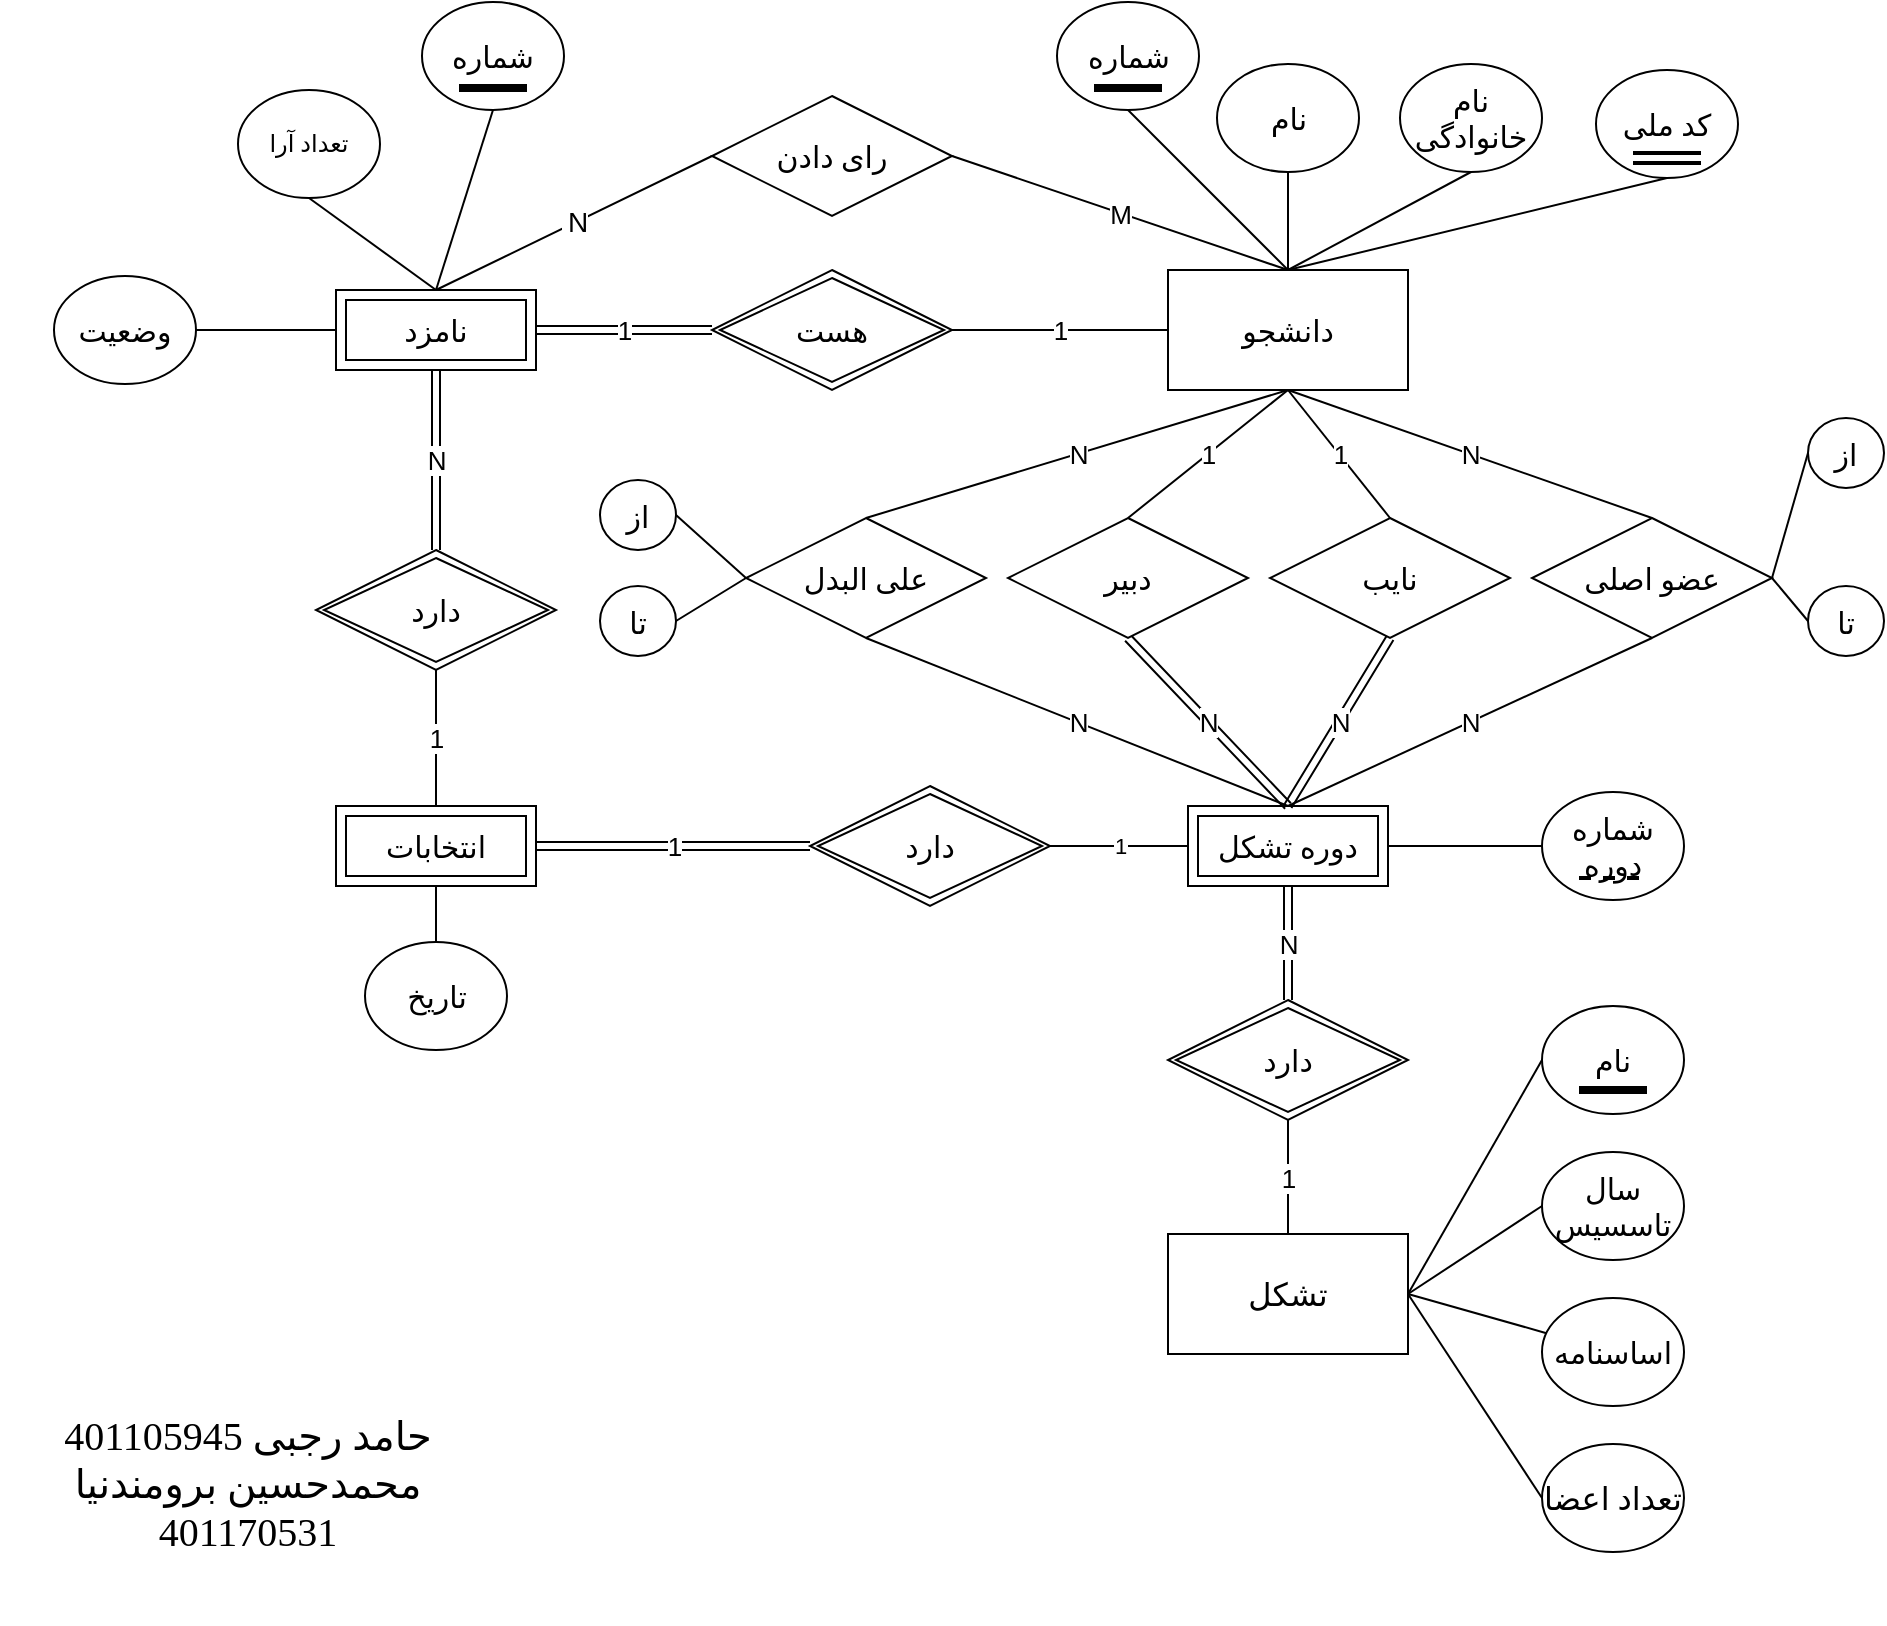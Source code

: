 <mxfile version="26.1.3">
  <diagram name="Page-1" id="GGIrioQauOY1us2RAe7l">
    <mxGraphModel dx="999" dy="651" grid="0" gridSize="10" guides="1" tooltips="1" connect="1" arrows="1" fold="1" page="1" pageScale="1" pageWidth="1100" pageHeight="850" math="0" shadow="0">
      <root>
        <mxCell id="0" />
        <mxCell id="1" parent="0" />
        <mxCell id="kKUS47om8AyqRbvvtfju-7" style="rounded=0;orthogonalLoop=1;jettySize=auto;html=1;exitX=1;exitY=0.5;exitDx=0;exitDy=0;entryX=0;entryY=0.5;entryDx=0;entryDy=0;endArrow=none;startFill=0;" parent="1" source="kKUS47om8AyqRbvvtfju-1" edge="1">
          <mxGeometry relative="1" as="geometry">
            <mxPoint x="625" y="668" as="targetPoint" />
          </mxGeometry>
        </mxCell>
        <mxCell id="kKUS47om8AyqRbvvtfju-8" style="rounded=0;orthogonalLoop=1;jettySize=auto;html=1;exitX=1;exitY=0.5;exitDx=0;exitDy=0;entryX=0;entryY=0.5;entryDx=0;entryDy=0;endArrow=none;startFill=0;" parent="1" source="kKUS47om8AyqRbvvtfju-1" target="kKUS47om8AyqRbvvtfju-4" edge="1">
          <mxGeometry relative="1" as="geometry" />
        </mxCell>
        <mxCell id="kKUS47om8AyqRbvvtfju-18" value="&lt;font style=&quot;font-size: 13px;&quot;&gt;1&lt;/font&gt;" style="edgeStyle=none;rounded=0;orthogonalLoop=1;jettySize=auto;html=1;exitX=0.5;exitY=0;exitDx=0;exitDy=0;entryX=0.5;entryY=1;entryDx=0;entryDy=0;strokeColor=default;align=center;verticalAlign=middle;fontFamily=Helvetica;fontSize=11;fontColor=default;labelBackgroundColor=default;startFill=0;endArrow=none;" parent="1" source="kKUS47om8AyqRbvvtfju-1" target="kKUS47om8AyqRbvvtfju-17" edge="1">
          <mxGeometry relative="1" as="geometry" />
        </mxCell>
        <mxCell id="kKUS47om8AyqRbvvtfju-29" style="edgeStyle=none;shape=connector;rounded=0;orthogonalLoop=1;jettySize=auto;html=1;exitX=1;exitY=0.5;exitDx=0;exitDy=0;entryX=0;entryY=0.5;entryDx=0;entryDy=0;strokeColor=default;align=center;verticalAlign=middle;fontFamily=Helvetica;fontSize=11;fontColor=default;labelBackgroundColor=default;startFill=0;endArrow=none;" parent="1" source="kKUS47om8AyqRbvvtfju-1" target="kKUS47om8AyqRbvvtfju-28" edge="1">
          <mxGeometry relative="1" as="geometry" />
        </mxCell>
        <mxCell id="kKUS47om8AyqRbvvtfju-30" style="edgeStyle=none;shape=connector;rounded=0;orthogonalLoop=1;jettySize=auto;html=1;exitX=1;exitY=0.5;exitDx=0;exitDy=0;strokeColor=default;align=center;verticalAlign=middle;fontFamily=Helvetica;fontSize=11;fontColor=default;labelBackgroundColor=default;startFill=0;endArrow=none;" parent="1" source="kKUS47om8AyqRbvvtfju-1" target="kKUS47om8AyqRbvvtfju-27" edge="1">
          <mxGeometry relative="1" as="geometry" />
        </mxCell>
        <mxCell id="kKUS47om8AyqRbvvtfju-31" style="edgeStyle=none;shape=connector;rounded=0;orthogonalLoop=1;jettySize=auto;html=1;exitX=1;exitY=0.5;exitDx=0;exitDy=0;entryX=0;entryY=0.5;entryDx=0;entryDy=0;strokeColor=default;align=center;verticalAlign=middle;fontFamily=Helvetica;fontSize=11;fontColor=default;labelBackgroundColor=default;startFill=0;endArrow=none;" parent="1" source="kKUS47om8AyqRbvvtfju-1" target="kKUS47om8AyqRbvvtfju-26" edge="1">
          <mxGeometry relative="1" as="geometry" />
        </mxCell>
        <mxCell id="kKUS47om8AyqRbvvtfju-1" value="&lt;font style=&quot;font-size: 16px;&quot; face=&quot;Amiri&quot;&gt;تشکل&lt;/font&gt;" style="rounded=0;whiteSpace=wrap;html=1;" parent="1" vertex="1">
          <mxGeometry x="622" y="638" width="120" height="60" as="geometry" />
        </mxCell>
        <mxCell id="kKUS47om8AyqRbvvtfju-4" value="&lt;font data-font-src=&quot;https://fonts.googleapis.com/css?family=Amiri&quot; face=&quot;Amiri&quot; style=&quot;font-size: 15px;&quot;&gt;نام&lt;/font&gt;" style="ellipse;whiteSpace=wrap;html=1;" parent="1" vertex="1">
          <mxGeometry x="809" y="524" width="71" height="54" as="geometry" />
        </mxCell>
        <mxCell id="kKUS47om8AyqRbvvtfju-19" value="&lt;font style=&quot;font-size: 13px;&quot;&gt;N&lt;/font&gt;" style="edgeStyle=none;shape=link;rounded=0;orthogonalLoop=1;jettySize=auto;html=1;exitX=0.5;exitY=1;exitDx=0;exitDy=0;entryX=0.5;entryY=0;entryDx=0;entryDy=0;strokeColor=default;align=center;verticalAlign=middle;fontFamily=Helvetica;fontSize=11;fontColor=default;labelBackgroundColor=default;startFill=0;endArrow=none;" parent="1" source="kKUS47om8AyqRbvvtfju-16" target="kKUS47om8AyqRbvvtfju-17" edge="1">
          <mxGeometry relative="1" as="geometry" />
        </mxCell>
        <mxCell id="kKUS47om8AyqRbvvtfju-33" style="edgeStyle=none;shape=connector;rounded=0;orthogonalLoop=1;jettySize=auto;html=1;exitX=1;exitY=0.5;exitDx=0;exitDy=0;entryX=0;entryY=0.5;entryDx=0;entryDy=0;strokeColor=default;align=center;verticalAlign=middle;fontFamily=Helvetica;fontSize=11;fontColor=default;labelBackgroundColor=default;startFill=0;endArrow=none;" parent="1" source="kKUS47om8AyqRbvvtfju-16" target="kKUS47om8AyqRbvvtfju-32" edge="1">
          <mxGeometry relative="1" as="geometry" />
        </mxCell>
        <mxCell id="RUD8C3D8xYWfz9FBeBZ--32" value="&lt;font style=&quot;font-size: 13px;&quot;&gt;N&lt;/font&gt;" style="edgeStyle=none;shape=connector;rounded=0;orthogonalLoop=1;jettySize=auto;html=1;exitX=0.5;exitY=0;exitDx=0;exitDy=0;entryX=0.5;entryY=1;entryDx=0;entryDy=0;strokeColor=default;align=center;verticalAlign=middle;fontFamily=Helvetica;fontSize=11;fontColor=default;labelBackgroundColor=default;startFill=0;endArrow=none;" parent="1" source="kKUS47om8AyqRbvvtfju-16" target="RUD8C3D8xYWfz9FBeBZ--15" edge="1">
          <mxGeometry relative="1" as="geometry" />
        </mxCell>
        <mxCell id="kKUS47om8AyqRbvvtfju-16" value="&lt;font style=&quot;font-size: 15px;&quot; face=&quot;Amiri&quot;&gt;دوره تشکل&lt;/font&gt;" style="shape=ext;margin=3;double=1;whiteSpace=wrap;html=1;align=center;fontFamily=Helvetica;fontSize=11;fontColor=default;labelBackgroundColor=default;" parent="1" vertex="1">
          <mxGeometry x="632" y="424" width="100" height="40" as="geometry" />
        </mxCell>
        <mxCell id="kKUS47om8AyqRbvvtfju-17" value="&lt;font face=&quot;Amiri&quot; style=&quot;font-size: 15px;&quot; data-font-src=&quot;https://fonts.googleapis.com/css?family=Amiri&quot;&gt;دارد&lt;/font&gt;" style="shape=rhombus;double=1;perimeter=rhombusPerimeter;whiteSpace=wrap;html=1;align=center;fontFamily=Helvetica;fontSize=11;fontColor=default;labelBackgroundColor=default;" parent="1" vertex="1">
          <mxGeometry x="622" y="521" width="120" height="60" as="geometry" />
        </mxCell>
        <mxCell id="kKUS47om8AyqRbvvtfju-26" value="&lt;font data-font-src=&quot;https://fonts.googleapis.com/css?family=Amiri&quot; face=&quot;Amiri&quot; style=&quot;font-size: 16px;&quot;&gt;تعداد اعضا&lt;/font&gt;" style="ellipse;whiteSpace=wrap;html=1;" parent="1" vertex="1">
          <mxGeometry x="809" y="743" width="71" height="54" as="geometry" />
        </mxCell>
        <mxCell id="kKUS47om8AyqRbvvtfju-27" value="&lt;font data-font-src=&quot;https://fonts.googleapis.com/css?family=Amiri&quot; face=&quot;Amiri&quot; style=&quot;font-size: 15px;&quot;&gt;اساسنامه&lt;/font&gt;" style="ellipse;whiteSpace=wrap;html=1;" parent="1" vertex="1">
          <mxGeometry x="809" y="670" width="71" height="54" as="geometry" />
        </mxCell>
        <mxCell id="kKUS47om8AyqRbvvtfju-28" value="&lt;font data-font-src=&quot;https://fonts.googleapis.com/css?family=Amiri&quot; face=&quot;Amiri&quot; style=&quot;font-size: 15px;&quot;&gt;سال تاسسیس&lt;/font&gt;" style="ellipse;whiteSpace=wrap;html=1;" parent="1" vertex="1">
          <mxGeometry x="809" y="597" width="71" height="54" as="geometry" />
        </mxCell>
        <mxCell id="kKUS47om8AyqRbvvtfju-32" value="&lt;font style=&quot;font-size: 15px;&quot; face=&quot;Amiri&quot;&gt;شماره دوره&lt;/font&gt;" style="ellipse;whiteSpace=wrap;html=1;" parent="1" vertex="1">
          <mxGeometry x="809" y="417" width="71" height="54" as="geometry" />
        </mxCell>
        <mxCell id="RUD8C3D8xYWfz9FBeBZ--3" value="1" style="edgeStyle=none;rounded=0;orthogonalLoop=1;jettySize=auto;html=1;exitX=1;exitY=0.5;exitDx=0;exitDy=0;entryX=0;entryY=0.5;entryDx=0;entryDy=0;strokeColor=default;align=center;verticalAlign=middle;fontFamily=Helvetica;fontSize=11;fontColor=default;labelBackgroundColor=default;startFill=0;endArrow=none;" parent="1" source="kKUS47om8AyqRbvvtfju-35" target="kKUS47om8AyqRbvvtfju-16" edge="1">
          <mxGeometry relative="1" as="geometry" />
        </mxCell>
        <mxCell id="kKUS47om8AyqRbvvtfju-35" value="&lt;font style=&quot;font-size: 15px;&quot; data-font-src=&quot;https://fonts.googleapis.com/css?family=Amiri&quot; face=&quot;Amiri&quot;&gt;دارد&lt;/font&gt;" style="shape=rhombus;double=1;perimeter=rhombusPerimeter;whiteSpace=wrap;html=1;align=center;fontFamily=Helvetica;fontSize=11;fontColor=default;labelBackgroundColor=default;" parent="1" vertex="1">
          <mxGeometry x="443" y="414" width="120" height="60" as="geometry" />
        </mxCell>
        <mxCell id="-aw7aVhJV9E8IO7hgwCG-19" value="&lt;font style=&quot;font-size: 13px;&quot;&gt;1&lt;/font&gt;" style="edgeStyle=none;shape=link;rounded=0;orthogonalLoop=1;jettySize=auto;html=1;exitX=1;exitY=0.5;exitDx=0;exitDy=0;entryX=0;entryY=0.5;entryDx=0;entryDy=0;strokeColor=default;align=center;verticalAlign=middle;fontFamily=Helvetica;fontSize=11;fontColor=default;labelBackgroundColor=default;startFill=0;endArrow=none;" parent="1" source="kKUS47om8AyqRbvvtfju-36" target="kKUS47om8AyqRbvvtfju-35" edge="1">
          <mxGeometry relative="1" as="geometry" />
        </mxCell>
        <mxCell id="kKUS47om8AyqRbvvtfju-36" value="&lt;font data-font-src=&quot;https://fonts.googleapis.com/css?family=Amiri&quot; face=&quot;Amiri&quot; style=&quot;font-size: 15px;&quot;&gt;انتخابات&lt;/font&gt;" style="shape=ext;margin=3;double=1;whiteSpace=wrap;html=1;align=center;fontFamily=Helvetica;fontSize=11;fontColor=default;labelBackgroundColor=default;" parent="1" vertex="1">
          <mxGeometry x="206" y="424" width="100" height="40" as="geometry" />
        </mxCell>
        <mxCell id="-aw7aVhJV9E8IO7hgwCG-20" style="edgeStyle=none;shape=connector;rounded=0;orthogonalLoop=1;jettySize=auto;html=1;exitX=0.5;exitY=0;exitDx=0;exitDy=0;entryX=0.5;entryY=1;entryDx=0;entryDy=0;strokeColor=default;align=center;verticalAlign=middle;fontFamily=Helvetica;fontSize=11;fontColor=default;labelBackgroundColor=default;startFill=0;endArrow=none;" parent="1" source="RUD8C3D8xYWfz9FBeBZ--4" target="kKUS47om8AyqRbvvtfju-36" edge="1">
          <mxGeometry relative="1" as="geometry" />
        </mxCell>
        <mxCell id="RUD8C3D8xYWfz9FBeBZ--4" value="&lt;font style=&quot;font-size: 15px;&quot; face=&quot;Amiri&quot;&gt;تاریخ&lt;/font&gt;" style="ellipse;whiteSpace=wrap;html=1;" parent="1" vertex="1">
          <mxGeometry x="220.5" y="492" width="71" height="54" as="geometry" />
        </mxCell>
        <mxCell id="RUD8C3D8xYWfz9FBeBZ--20" style="edgeStyle=none;shape=connector;rounded=0;orthogonalLoop=1;jettySize=auto;html=1;exitX=0.5;exitY=0;exitDx=0;exitDy=0;entryX=0.5;entryY=1;entryDx=0;entryDy=0;strokeColor=default;align=center;verticalAlign=middle;fontFamily=Helvetica;fontSize=11;fontColor=default;labelBackgroundColor=default;startFill=0;endArrow=none;" parent="1" source="RUD8C3D8xYWfz9FBeBZ--7" target="RUD8C3D8xYWfz9FBeBZ--9" edge="1">
          <mxGeometry relative="1" as="geometry" />
        </mxCell>
        <mxCell id="RUD8C3D8xYWfz9FBeBZ--21" style="edgeStyle=none;shape=connector;rounded=0;orthogonalLoop=1;jettySize=auto;html=1;exitX=0.5;exitY=0;exitDx=0;exitDy=0;entryX=0.5;entryY=1;entryDx=0;entryDy=0;strokeColor=default;align=center;verticalAlign=middle;fontFamily=Helvetica;fontSize=11;fontColor=default;labelBackgroundColor=default;startFill=0;endArrow=none;" parent="1" source="RUD8C3D8xYWfz9FBeBZ--7" target="RUD8C3D8xYWfz9FBeBZ--8" edge="1">
          <mxGeometry relative="1" as="geometry" />
        </mxCell>
        <mxCell id="RUD8C3D8xYWfz9FBeBZ--24" value="&lt;font style=&quot;font-size: 13px;&quot;&gt;1&lt;/font&gt;" style="edgeStyle=none;shape=connector;rounded=0;orthogonalLoop=1;jettySize=auto;html=1;exitX=0.5;exitY=1;exitDx=0;exitDy=0;entryX=0.5;entryY=0;entryDx=0;entryDy=0;strokeColor=default;align=center;verticalAlign=middle;fontFamily=Helvetica;fontSize=11;fontColor=default;labelBackgroundColor=default;startFill=0;endArrow=none;" parent="1" source="RUD8C3D8xYWfz9FBeBZ--7" target="RUD8C3D8xYWfz9FBeBZ--16" edge="1">
          <mxGeometry relative="1" as="geometry" />
        </mxCell>
        <mxCell id="RUD8C3D8xYWfz9FBeBZ--27" value="&lt;font style=&quot;font-size: 13px;&quot;&gt;1&lt;/font&gt;" style="edgeStyle=none;shape=connector;rounded=0;orthogonalLoop=1;jettySize=auto;html=1;exitX=0.5;exitY=1;exitDx=0;exitDy=0;entryX=0.5;entryY=0;entryDx=0;entryDy=0;strokeColor=default;align=center;verticalAlign=middle;fontFamily=Helvetica;fontSize=11;fontColor=default;labelBackgroundColor=default;startFill=0;endArrow=none;" parent="1" source="RUD8C3D8xYWfz9FBeBZ--7" target="RUD8C3D8xYWfz9FBeBZ--17" edge="1">
          <mxGeometry relative="1" as="geometry" />
        </mxCell>
        <mxCell id="RUD8C3D8xYWfz9FBeBZ--31" value="&lt;font style=&quot;font-size: 13px;&quot;&gt;N&lt;/font&gt;" style="edgeStyle=none;shape=connector;rounded=0;orthogonalLoop=1;jettySize=auto;html=1;exitX=0.5;exitY=1;exitDx=0;exitDy=0;entryX=0.5;entryY=0;entryDx=0;entryDy=0;strokeColor=default;align=center;verticalAlign=middle;fontFamily=Helvetica;fontSize=11;fontColor=default;labelBackgroundColor=default;startFill=0;endArrow=none;" parent="1" source="RUD8C3D8xYWfz9FBeBZ--7" target="RUD8C3D8xYWfz9FBeBZ--15" edge="1">
          <mxGeometry relative="1" as="geometry" />
        </mxCell>
        <mxCell id="RUD8C3D8xYWfz9FBeBZ--42" style="edgeStyle=none;shape=connector;rounded=0;orthogonalLoop=1;jettySize=auto;html=1;exitX=0.5;exitY=0;exitDx=0;exitDy=0;entryX=0.5;entryY=1;entryDx=0;entryDy=0;strokeColor=default;align=center;verticalAlign=middle;fontFamily=Helvetica;fontSize=11;fontColor=default;labelBackgroundColor=default;startFill=0;endArrow=none;" parent="1" source="RUD8C3D8xYWfz9FBeBZ--7" target="RUD8C3D8xYWfz9FBeBZ--40" edge="1">
          <mxGeometry relative="1" as="geometry" />
        </mxCell>
        <mxCell id="-aw7aVhJV9E8IO7hgwCG-41" value="&lt;font style=&quot;font-size: 13px;&quot;&gt;M&lt;/font&gt;" style="edgeStyle=none;shape=connector;rounded=0;orthogonalLoop=1;jettySize=auto;html=1;exitX=0.5;exitY=0;exitDx=0;exitDy=0;entryX=1;entryY=0.5;entryDx=0;entryDy=0;strokeColor=default;align=center;verticalAlign=middle;fontFamily=Helvetica;fontSize=11;fontColor=default;labelBackgroundColor=default;startFill=0;endArrow=none;" parent="1" source="RUD8C3D8xYWfz9FBeBZ--7" target="-aw7aVhJV9E8IO7hgwCG-39" edge="1">
          <mxGeometry relative="1" as="geometry" />
        </mxCell>
        <mxCell id="RUD8C3D8xYWfz9FBeBZ--7" value="&lt;font style=&quot;font-size: 15px;&quot; data-font-src=&quot;https://fonts.googleapis.com/css?family=Amiri&quot; face=&quot;Amiri&quot;&gt;دانشجو&lt;/font&gt;" style="rounded=0;whiteSpace=wrap;html=1;fontFamily=Helvetica;fontSize=11;fontColor=default;labelBackgroundColor=default;" parent="1" vertex="1">
          <mxGeometry x="622" y="156" width="120" height="60" as="geometry" />
        </mxCell>
        <mxCell id="RUD8C3D8xYWfz9FBeBZ--8" value="&lt;font style=&quot;font-size: 15px;&quot; face=&quot;Amiri&quot;&gt;شماره&lt;/font&gt;" style="ellipse;whiteSpace=wrap;html=1;" parent="1" vertex="1">
          <mxGeometry x="566.5" y="22" width="71" height="54" as="geometry" />
        </mxCell>
        <mxCell id="RUD8C3D8xYWfz9FBeBZ--9" value="&lt;font style=&quot;font-size: 15px;&quot; face=&quot;Amiri&quot;&gt;نام خانوادگی&lt;/font&gt;" style="ellipse;whiteSpace=wrap;html=1;" parent="1" vertex="1">
          <mxGeometry x="738" y="53" width="71" height="54" as="geometry" />
        </mxCell>
        <mxCell id="RUD8C3D8xYWfz9FBeBZ--19" style="edgeStyle=none;shape=connector;rounded=0;orthogonalLoop=1;jettySize=auto;html=1;exitX=0.5;exitY=1;exitDx=0;exitDy=0;entryX=0.5;entryY=0;entryDx=0;entryDy=0;strokeColor=default;align=center;verticalAlign=middle;fontFamily=Helvetica;fontSize=11;fontColor=default;labelBackgroundColor=default;startFill=0;endArrow=none;" parent="1" source="RUD8C3D8xYWfz9FBeBZ--10" target="RUD8C3D8xYWfz9FBeBZ--7" edge="1">
          <mxGeometry relative="1" as="geometry" />
        </mxCell>
        <mxCell id="RUD8C3D8xYWfz9FBeBZ--10" value="&lt;font data-font-src=&quot;https://fonts.googleapis.com/css?family=Amiri&quot; face=&quot;Amiri&quot; style=&quot;font-size: 15px;&quot;&gt;نام&lt;/font&gt;" style="ellipse;whiteSpace=wrap;html=1;" parent="1" vertex="1">
          <mxGeometry x="646.5" y="53" width="71" height="54" as="geometry" />
        </mxCell>
        <mxCell id="-aw7aVhJV9E8IO7hgwCG-10" style="rounded=0;orthogonalLoop=1;jettySize=auto;html=1;exitX=0;exitY=0.5;exitDx=0;exitDy=0;entryX=1;entryY=0.5;entryDx=0;entryDy=0;endArrow=none;startFill=0;" parent="1" source="RUD8C3D8xYWfz9FBeBZ--15" target="-aw7aVhJV9E8IO7hgwCG-7" edge="1">
          <mxGeometry relative="1" as="geometry" />
        </mxCell>
        <mxCell id="-aw7aVhJV9E8IO7hgwCG-11" style="edgeStyle=none;shape=connector;rounded=0;orthogonalLoop=1;jettySize=auto;html=1;exitX=0;exitY=0.5;exitDx=0;exitDy=0;entryX=1;entryY=0.5;entryDx=0;entryDy=0;strokeColor=default;align=center;verticalAlign=middle;fontFamily=Helvetica;fontSize=11;fontColor=default;labelBackgroundColor=default;startFill=0;endArrow=none;" parent="1" source="RUD8C3D8xYWfz9FBeBZ--15" target="-aw7aVhJV9E8IO7hgwCG-6" edge="1">
          <mxGeometry relative="1" as="geometry" />
        </mxCell>
        <mxCell id="RUD8C3D8xYWfz9FBeBZ--15" value="&lt;font style=&quot;font-size: 15px;&quot; data-font-src=&quot;https://fonts.googleapis.com/css?family=Amiri&quot; face=&quot;Amiri&quot;&gt;علی البدل&lt;/font&gt;" style="shape=rhombus;perimeter=rhombusPerimeter;whiteSpace=wrap;html=1;align=center;fontFamily=Helvetica;fontSize=11;fontColor=default;labelBackgroundColor=default;" parent="1" vertex="1">
          <mxGeometry x="411" y="280" width="120" height="60" as="geometry" />
        </mxCell>
        <mxCell id="RUD8C3D8xYWfz9FBeBZ--26" value="&lt;font style=&quot;font-size: 13px;&quot;&gt;N&lt;/font&gt;" style="edgeStyle=none;shape=link;rounded=0;orthogonalLoop=1;jettySize=auto;html=1;exitX=0.5;exitY=1;exitDx=0;exitDy=0;entryX=0.5;entryY=0;entryDx=0;entryDy=0;strokeColor=default;align=center;verticalAlign=middle;fontFamily=Helvetica;fontSize=11;fontColor=default;labelBackgroundColor=default;startFill=0;endArrow=none;" parent="1" source="RUD8C3D8xYWfz9FBeBZ--16" target="kKUS47om8AyqRbvvtfju-16" edge="1">
          <mxGeometry relative="1" as="geometry" />
        </mxCell>
        <mxCell id="RUD8C3D8xYWfz9FBeBZ--16" value="&lt;font style=&quot;font-size: 15px;&quot; data-font-src=&quot;https://fonts.googleapis.com/css?family=Amiri&quot; face=&quot;Amiri&quot;&gt;دبیر&lt;/font&gt;" style="shape=rhombus;perimeter=rhombusPerimeter;whiteSpace=wrap;html=1;align=center;fontFamily=Helvetica;fontSize=11;fontColor=default;labelBackgroundColor=default;" parent="1" vertex="1">
          <mxGeometry x="542" y="280" width="120" height="60" as="geometry" />
        </mxCell>
        <mxCell id="RUD8C3D8xYWfz9FBeBZ--25" value="&lt;font style=&quot;font-size: 13px;&quot;&gt;N&lt;/font&gt;" style="edgeStyle=none;shape=link;rounded=0;orthogonalLoop=1;jettySize=auto;html=1;exitX=0.5;exitY=1;exitDx=0;exitDy=0;entryX=0.5;entryY=0;entryDx=0;entryDy=0;strokeColor=default;align=center;verticalAlign=middle;fontFamily=Helvetica;fontSize=11;fontColor=default;labelBackgroundColor=default;startFill=0;endArrow=none;" parent="1" source="RUD8C3D8xYWfz9FBeBZ--17" target="kKUS47om8AyqRbvvtfju-16" edge="1">
          <mxGeometry relative="1" as="geometry" />
        </mxCell>
        <mxCell id="RUD8C3D8xYWfz9FBeBZ--17" value="&lt;font style=&quot;font-size: 15px;&quot; data-font-src=&quot;https://fonts.googleapis.com/css?family=Amiri&quot; face=&quot;Amiri&quot;&gt;نایب&lt;/font&gt;" style="shape=rhombus;perimeter=rhombusPerimeter;whiteSpace=wrap;html=1;align=center;fontFamily=Helvetica;fontSize=11;fontColor=default;labelBackgroundColor=default;" parent="1" vertex="1">
          <mxGeometry x="673" y="280" width="120" height="60" as="geometry" />
        </mxCell>
        <mxCell id="RUD8C3D8xYWfz9FBeBZ--29" value="&lt;font style=&quot;font-size: 13px;&quot;&gt;N&lt;/font&gt;" style="edgeStyle=none;shape=connector;rounded=0;orthogonalLoop=1;jettySize=auto;html=1;exitX=0.5;exitY=1;exitDx=0;exitDy=0;entryX=0.5;entryY=0;entryDx=0;entryDy=0;strokeColor=default;align=center;verticalAlign=middle;fontFamily=Helvetica;fontSize=11;fontColor=default;labelBackgroundColor=default;startFill=0;endArrow=none;" parent="1" source="RUD8C3D8xYWfz9FBeBZ--18" target="kKUS47om8AyqRbvvtfju-16" edge="1">
          <mxGeometry relative="1" as="geometry" />
        </mxCell>
        <mxCell id="RUD8C3D8xYWfz9FBeBZ--30" value="&lt;font style=&quot;font-size: 13px;&quot;&gt;N&lt;/font&gt;" style="edgeStyle=none;shape=connector;rounded=0;orthogonalLoop=1;jettySize=auto;html=1;exitX=0.5;exitY=0;exitDx=0;exitDy=0;entryX=0.5;entryY=1;entryDx=0;entryDy=0;strokeColor=default;align=center;verticalAlign=middle;fontFamily=Helvetica;fontSize=11;fontColor=default;labelBackgroundColor=default;startFill=0;endArrow=none;" parent="1" source="RUD8C3D8xYWfz9FBeBZ--18" target="RUD8C3D8xYWfz9FBeBZ--7" edge="1">
          <mxGeometry relative="1" as="geometry" />
        </mxCell>
        <mxCell id="-aw7aVhJV9E8IO7hgwCG-12" style="edgeStyle=none;shape=connector;rounded=0;orthogonalLoop=1;jettySize=auto;html=1;exitX=1;exitY=0.5;exitDx=0;exitDy=0;entryX=0;entryY=0.5;entryDx=0;entryDy=0;strokeColor=default;align=center;verticalAlign=middle;fontFamily=Helvetica;fontSize=11;fontColor=default;labelBackgroundColor=default;startFill=0;endArrow=none;" parent="1" source="RUD8C3D8xYWfz9FBeBZ--18" target="-aw7aVhJV9E8IO7hgwCG-8" edge="1">
          <mxGeometry relative="1" as="geometry" />
        </mxCell>
        <mxCell id="-aw7aVhJV9E8IO7hgwCG-13" style="edgeStyle=none;shape=connector;rounded=0;orthogonalLoop=1;jettySize=auto;html=1;exitX=1;exitY=0.5;exitDx=0;exitDy=0;entryX=0;entryY=0.5;entryDx=0;entryDy=0;strokeColor=default;align=center;verticalAlign=middle;fontFamily=Helvetica;fontSize=11;fontColor=default;labelBackgroundColor=default;startFill=0;endArrow=none;" parent="1" source="RUD8C3D8xYWfz9FBeBZ--18" target="-aw7aVhJV9E8IO7hgwCG-9" edge="1">
          <mxGeometry relative="1" as="geometry" />
        </mxCell>
        <mxCell id="RUD8C3D8xYWfz9FBeBZ--18" value="&lt;font data-font-src=&quot;https://fonts.googleapis.com/css?family=Amiri&quot; face=&quot;Amiri&quot; style=&quot;font-size: 15px;&quot;&gt;عضو اصلی&lt;/font&gt;" style="shape=rhombus;perimeter=rhombusPerimeter;whiteSpace=wrap;html=1;align=center;fontFamily=Helvetica;fontSize=11;fontColor=default;labelBackgroundColor=default;" parent="1" vertex="1">
          <mxGeometry x="804" y="280" width="120" height="60" as="geometry" />
        </mxCell>
        <mxCell id="RUD8C3D8xYWfz9FBeBZ--37" value="" style="endArrow=none;html=1;rounded=0;strokeColor=default;align=center;verticalAlign=middle;fontFamily=Helvetica;fontSize=11;fontColor=default;labelBackgroundColor=default;strokeWidth=4;" parent="1" edge="1">
          <mxGeometry width="50" height="50" relative="1" as="geometry">
            <mxPoint x="827.5" y="566" as="sourcePoint" />
            <mxPoint x="861.5" y="566" as="targetPoint" />
          </mxGeometry>
        </mxCell>
        <mxCell id="RUD8C3D8xYWfz9FBeBZ--38" value="" style="endArrow=none;html=1;rounded=0;strokeColor=default;align=center;verticalAlign=middle;fontFamily=Helvetica;fontSize=11;fontColor=default;labelBackgroundColor=default;strokeWidth=4;" parent="1" edge="1">
          <mxGeometry width="50" height="50" relative="1" as="geometry">
            <mxPoint x="585" y="65" as="sourcePoint" />
            <mxPoint x="619" y="65" as="targetPoint" />
          </mxGeometry>
        </mxCell>
        <mxCell id="RUD8C3D8xYWfz9FBeBZ--39" value="" style="endArrow=none;html=1;rounded=0;strokeColor=default;align=center;verticalAlign=middle;fontFamily=Helvetica;fontSize=11;fontColor=default;labelBackgroundColor=default;strokeWidth=2;dashed=1;" parent="1" edge="1">
          <mxGeometry width="50" height="50" relative="1" as="geometry">
            <mxPoint x="827.5" y="460" as="sourcePoint" />
            <mxPoint x="861.5" y="460" as="targetPoint" />
          </mxGeometry>
        </mxCell>
        <mxCell id="RUD8C3D8xYWfz9FBeBZ--40" value="&lt;font style=&quot;font-size: 15px;&quot; face=&quot;Amiri&quot;&gt;کد ملی&lt;/font&gt;" style="ellipse;whiteSpace=wrap;html=1;" parent="1" vertex="1">
          <mxGeometry x="836" y="56" width="71" height="54" as="geometry" />
        </mxCell>
        <mxCell id="RUD8C3D8xYWfz9FBeBZ--43" value="" style="endArrow=none;html=1;rounded=0;strokeColor=default;align=center;verticalAlign=middle;fontFamily=Helvetica;fontSize=11;fontColor=default;labelBackgroundColor=default;strokeWidth=2;shape=link;" parent="1" edge="1">
          <mxGeometry width="50" height="50" relative="1" as="geometry">
            <mxPoint x="854.5" y="100" as="sourcePoint" />
            <mxPoint x="888.5" y="100" as="targetPoint" />
          </mxGeometry>
        </mxCell>
        <mxCell id="-aw7aVhJV9E8IO7hgwCG-6" value="&lt;font style=&quot;font-size: 15px;&quot; face=&quot;Amiri&quot;&gt;از&lt;/font&gt;" style="ellipse;whiteSpace=wrap;html=1;" parent="1" vertex="1">
          <mxGeometry x="338" y="261" width="38" height="35" as="geometry" />
        </mxCell>
        <mxCell id="-aw7aVhJV9E8IO7hgwCG-7" value="&lt;font style=&quot;font-size: 15px;&quot; face=&quot;Amiri&quot;&gt;تا&lt;/font&gt;" style="ellipse;whiteSpace=wrap;html=1;" parent="1" vertex="1">
          <mxGeometry x="338" y="314" width="38" height="35" as="geometry" />
        </mxCell>
        <mxCell id="-aw7aVhJV9E8IO7hgwCG-8" value="&lt;font style=&quot;font-size: 15px;&quot; face=&quot;Amiri&quot;&gt;تا&lt;/font&gt;" style="ellipse;whiteSpace=wrap;html=1;" parent="1" vertex="1">
          <mxGeometry x="942" y="314" width="38" height="35" as="geometry" />
        </mxCell>
        <mxCell id="-aw7aVhJV9E8IO7hgwCG-9" value="&lt;font style=&quot;font-size: 15px;&quot; face=&quot;Amiri&quot;&gt;از&lt;/font&gt;" style="ellipse;whiteSpace=wrap;html=1;" parent="1" vertex="1">
          <mxGeometry x="942" y="230" width="38" height="35" as="geometry" />
        </mxCell>
        <mxCell id="-aw7aVhJV9E8IO7hgwCG-25" value="&lt;font style=&quot;font-size: 13px;&quot;&gt;1&lt;/font&gt;" style="edgeStyle=none;shape=link;rounded=0;orthogonalLoop=1;jettySize=auto;html=1;exitX=1;exitY=0.5;exitDx=0;exitDy=0;entryX=0;entryY=0.5;entryDx=0;entryDy=0;strokeColor=default;align=center;verticalAlign=middle;fontFamily=Helvetica;fontSize=11;fontColor=default;labelBackgroundColor=default;startFill=0;endArrow=none;" parent="1" source="-aw7aVhJV9E8IO7hgwCG-16" target="-aw7aVhJV9E8IO7hgwCG-22" edge="1">
          <mxGeometry relative="1" as="geometry" />
        </mxCell>
        <mxCell id="-aw7aVhJV9E8IO7hgwCG-16" value="&lt;font data-font-src=&quot;https://fonts.googleapis.com/css?family=Amiri&quot; style=&quot;font-size: 15px;&quot; face=&quot;Amiri&quot;&gt;نامزد&lt;/font&gt;" style="shape=ext;margin=3;double=1;whiteSpace=wrap;html=1;align=center;fontFamily=Helvetica;fontSize=11;fontColor=default;labelBackgroundColor=default;" parent="1" vertex="1">
          <mxGeometry x="206" y="166" width="100" height="40" as="geometry" />
        </mxCell>
        <mxCell id="-aw7aVhJV9E8IO7hgwCG-23" value="&lt;font style=&quot;font-size: 13px;&quot;&gt;N&lt;/font&gt;" style="edgeStyle=none;shape=link;rounded=0;orthogonalLoop=1;jettySize=auto;html=1;exitX=0.5;exitY=0;exitDx=0;exitDy=0;entryX=0.5;entryY=1;entryDx=0;entryDy=0;strokeColor=default;align=center;verticalAlign=middle;fontFamily=Helvetica;fontSize=11;fontColor=default;labelBackgroundColor=default;startFill=0;endArrow=none;" parent="1" source="-aw7aVhJV9E8IO7hgwCG-21" target="-aw7aVhJV9E8IO7hgwCG-16" edge="1">
          <mxGeometry relative="1" as="geometry" />
        </mxCell>
        <mxCell id="-aw7aVhJV9E8IO7hgwCG-24" value="&lt;font style=&quot;font-size: 13px;&quot;&gt;1&lt;/font&gt;" style="edgeStyle=none;shape=connector;rounded=0;orthogonalLoop=1;jettySize=auto;html=1;exitX=0.5;exitY=1;exitDx=0;exitDy=0;entryX=0.5;entryY=0;entryDx=0;entryDy=0;strokeColor=default;align=center;verticalAlign=middle;fontFamily=Helvetica;fontSize=11;fontColor=default;labelBackgroundColor=default;startFill=0;endArrow=none;" parent="1" source="-aw7aVhJV9E8IO7hgwCG-21" target="kKUS47om8AyqRbvvtfju-36" edge="1">
          <mxGeometry relative="1" as="geometry" />
        </mxCell>
        <mxCell id="-aw7aVhJV9E8IO7hgwCG-21" value="&lt;font data-font-src=&quot;https://fonts.googleapis.com/css?family=Amiri&quot; style=&quot;font-size: 15px;&quot; face=&quot;Amiri&quot;&gt;دارد&lt;/font&gt;" style="shape=rhombus;double=1;perimeter=rhombusPerimeter;whiteSpace=wrap;html=1;align=center;fontFamily=Helvetica;fontSize=11;fontColor=default;labelBackgroundColor=default;" parent="1" vertex="1">
          <mxGeometry x="196" y="296" width="120" height="60" as="geometry" />
        </mxCell>
        <mxCell id="-aw7aVhJV9E8IO7hgwCG-26" value="&lt;font style=&quot;font-size: 13px;&quot;&gt;1&lt;/font&gt;" style="edgeStyle=none;shape=connector;rounded=0;orthogonalLoop=1;jettySize=auto;html=1;exitX=1;exitY=0.5;exitDx=0;exitDy=0;entryX=0;entryY=0.5;entryDx=0;entryDy=0;strokeColor=default;align=center;verticalAlign=middle;fontFamily=Helvetica;fontSize=11;fontColor=default;labelBackgroundColor=default;startFill=0;endArrow=none;" parent="1" source="-aw7aVhJV9E8IO7hgwCG-22" target="RUD8C3D8xYWfz9FBeBZ--7" edge="1">
          <mxGeometry relative="1" as="geometry" />
        </mxCell>
        <mxCell id="-aw7aVhJV9E8IO7hgwCG-22" value="&lt;font data-font-src=&quot;https://fonts.googleapis.com/css?family=Amiri&quot; style=&quot;font-size: 15px;&quot; face=&quot;Amiri&quot;&gt;هست&lt;/font&gt;" style="shape=rhombus;double=1;perimeter=rhombusPerimeter;whiteSpace=wrap;html=1;align=center;fontFamily=Helvetica;fontSize=11;fontColor=default;labelBackgroundColor=default;" parent="1" vertex="1">
          <mxGeometry x="394" y="156" width="120" height="60" as="geometry" />
        </mxCell>
        <mxCell id="-aw7aVhJV9E8IO7hgwCG-28" style="edgeStyle=none;shape=connector;rounded=0;orthogonalLoop=1;jettySize=auto;html=1;exitX=0.5;exitY=1;exitDx=0;exitDy=0;entryX=0.5;entryY=0;entryDx=0;entryDy=0;strokeColor=default;align=center;verticalAlign=middle;fontFamily=Helvetica;fontSize=11;fontColor=default;labelBackgroundColor=default;startFill=0;endArrow=none;" parent="1" source="-aw7aVhJV9E8IO7hgwCG-27" target="-aw7aVhJV9E8IO7hgwCG-16" edge="1">
          <mxGeometry relative="1" as="geometry" />
        </mxCell>
        <mxCell id="-aw7aVhJV9E8IO7hgwCG-27" value="&lt;font face=&quot;Amiri&quot;&gt;تعداد آرا&lt;br&gt;&lt;/font&gt;" style="ellipse;whiteSpace=wrap;html=1;" parent="1" vertex="1">
          <mxGeometry x="157" y="66" width="71" height="54" as="geometry" />
        </mxCell>
        <mxCell id="-aw7aVhJV9E8IO7hgwCG-36" style="edgeStyle=none;shape=connector;rounded=0;orthogonalLoop=1;jettySize=auto;html=1;exitX=0.5;exitY=1;exitDx=0;exitDy=0;entryX=0.5;entryY=0;entryDx=0;entryDy=0;strokeColor=default;align=center;verticalAlign=middle;fontFamily=Helvetica;fontSize=11;fontColor=default;labelBackgroundColor=default;startFill=0;endArrow=none;" parent="1" source="-aw7aVhJV9E8IO7hgwCG-32" target="-aw7aVhJV9E8IO7hgwCG-16" edge="1">
          <mxGeometry relative="1" as="geometry" />
        </mxCell>
        <mxCell id="-aw7aVhJV9E8IO7hgwCG-34" style="edgeStyle=none;shape=connector;rounded=0;orthogonalLoop=1;jettySize=auto;html=1;exitX=1;exitY=0.5;exitDx=0;exitDy=0;entryX=0;entryY=0.5;entryDx=0;entryDy=0;strokeColor=default;align=center;verticalAlign=middle;fontFamily=Helvetica;fontSize=11;fontColor=default;labelBackgroundColor=default;startFill=0;endArrow=none;" parent="1" source="-aw7aVhJV9E8IO7hgwCG-33" target="-aw7aVhJV9E8IO7hgwCG-16" edge="1">
          <mxGeometry relative="1" as="geometry" />
        </mxCell>
        <mxCell id="-aw7aVhJV9E8IO7hgwCG-33" value="&lt;font style=&quot;font-size: 15px;&quot; face=&quot;Amiri&quot;&gt;وضعیت&lt;/font&gt;" style="ellipse;whiteSpace=wrap;html=1;" parent="1" vertex="1">
          <mxGeometry x="65" y="159" width="71" height="54" as="geometry" />
        </mxCell>
        <mxCell id="-aw7aVhJV9E8IO7hgwCG-32" value="&lt;font style=&quot;font-size: 15px;&quot; face=&quot;Amiri&quot;&gt;شماره&lt;/font&gt;" style="ellipse;whiteSpace=wrap;html=1;" parent="1" vertex="1">
          <mxGeometry x="249" y="22" width="71" height="54" as="geometry" />
        </mxCell>
        <mxCell id="-aw7aVhJV9E8IO7hgwCG-38" value="" style="endArrow=none;html=1;rounded=0;strokeColor=default;align=center;verticalAlign=middle;fontFamily=Helvetica;fontSize=11;fontColor=default;labelBackgroundColor=default;strokeWidth=4;" parent="1" edge="1">
          <mxGeometry width="50" height="50" relative="1" as="geometry">
            <mxPoint x="267.5" y="65" as="sourcePoint" />
            <mxPoint x="301.5" y="65" as="targetPoint" />
          </mxGeometry>
        </mxCell>
        <mxCell id="-aw7aVhJV9E8IO7hgwCG-40" value="&amp;nbsp;&lt;font style=&quot;font-size: 14px;&quot;&gt;N&lt;/font&gt;" style="edgeStyle=none;shape=connector;rounded=0;orthogonalLoop=1;jettySize=auto;html=1;exitX=0;exitY=0.5;exitDx=0;exitDy=0;entryX=0.5;entryY=0;entryDx=0;entryDy=0;strokeColor=default;align=center;verticalAlign=middle;fontFamily=Helvetica;fontSize=11;fontColor=default;labelBackgroundColor=default;startFill=0;endArrow=none;" parent="1" source="-aw7aVhJV9E8IO7hgwCG-39" target="-aw7aVhJV9E8IO7hgwCG-16" edge="1">
          <mxGeometry relative="1" as="geometry" />
        </mxCell>
        <mxCell id="-aw7aVhJV9E8IO7hgwCG-39" value="&lt;font data-font-src=&quot;https://fonts.googleapis.com/css?family=Amiri&quot; style=&quot;font-size: 15px;&quot; face=&quot;Amiri&quot;&gt;رای دادن&lt;/font&gt;" style="shape=rhombus;perimeter=rhombusPerimeter;whiteSpace=wrap;html=1;align=center;fontFamily=Helvetica;fontSize=11;fontColor=default;labelBackgroundColor=default;" parent="1" vertex="1">
          <mxGeometry x="394" y="69" width="120" height="60" as="geometry" />
        </mxCell>
        <mxCell id="-aw7aVhJV9E8IO7hgwCG-42" value="&lt;div&gt;&lt;font style=&quot;font-size: 20px;&quot; data-font-src=&quot;https://fonts.googleapis.com/css?family=Amiri&quot; face=&quot;Amiri&quot;&gt;حامد رجبی 401105945&lt;/font&gt;&lt;/div&gt;&lt;div&gt;&lt;font style=&quot;font-size: 20px;&quot; data-font-src=&quot;https://fonts.googleapis.com/css?family=Amiri&quot; face=&quot;Amiri&quot;&gt;محمدحسین برومندنیا 401170531&lt;br&gt;&lt;/font&gt;&lt;/div&gt;" style="rounded=0;whiteSpace=wrap;html=1;fontFamily=Helvetica;fontSize=11;fontColor=default;labelBackgroundColor=default;fillColor=none;strokeColor=none;" parent="1" vertex="1">
          <mxGeometry x="38" y="691" width="248" height="142" as="geometry" />
        </mxCell>
      </root>
    </mxGraphModel>
  </diagram>
</mxfile>
